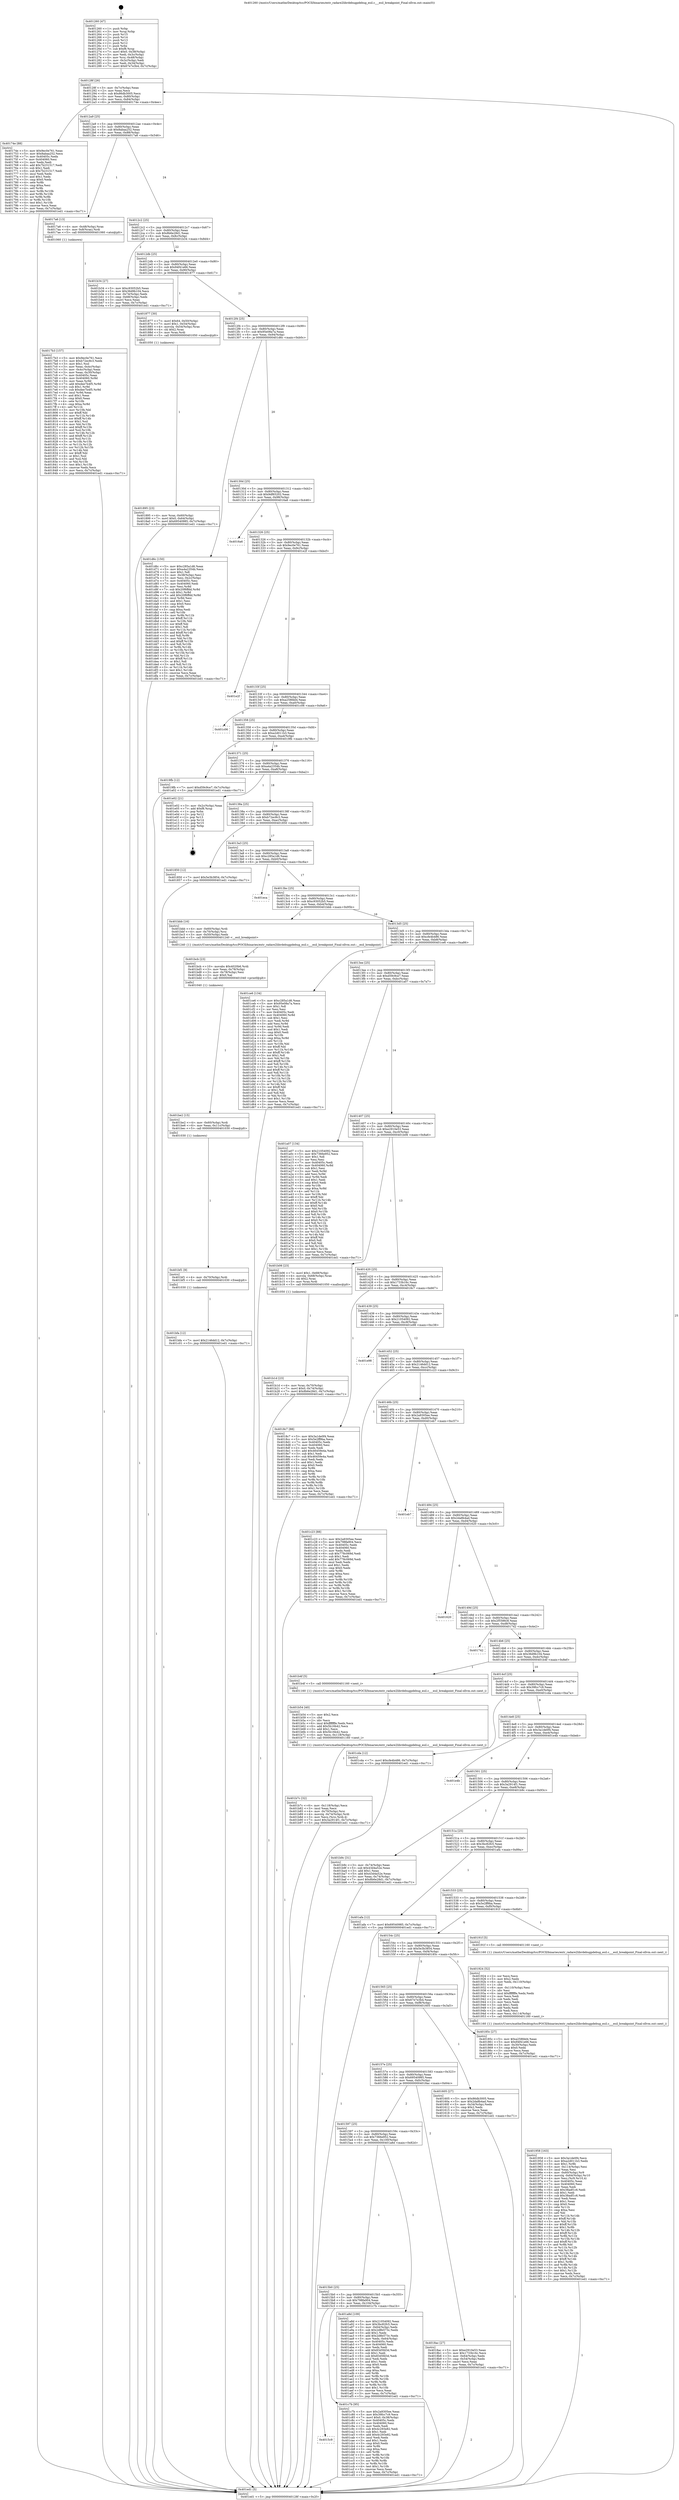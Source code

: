 digraph "0x401260" {
  label = "0x401260 (/mnt/c/Users/mathe/Desktop/tcc/POCII/binaries/extr_radare2librdebugpdebug_esil.c___esil_breakpoint_Final-ollvm.out::main(0))"
  labelloc = "t"
  node[shape=record]

  Entry [label="",width=0.3,height=0.3,shape=circle,fillcolor=black,style=filled]
  "0x40128f" [label="{
     0x40128f [26]\l
     | [instrs]\l
     &nbsp;&nbsp;0x40128f \<+3\>: mov -0x7c(%rbp),%eax\l
     &nbsp;&nbsp;0x401292 \<+2\>: mov %eax,%ecx\l
     &nbsp;&nbsp;0x401294 \<+6\>: sub $0x86db3005,%ecx\l
     &nbsp;&nbsp;0x40129a \<+3\>: mov %eax,-0x80(%rbp)\l
     &nbsp;&nbsp;0x40129d \<+6\>: mov %ecx,-0x84(%rbp)\l
     &nbsp;&nbsp;0x4012a3 \<+6\>: je 000000000040174e \<main+0x4ee\>\l
  }"]
  "0x40174e" [label="{
     0x40174e [88]\l
     | [instrs]\l
     &nbsp;&nbsp;0x40174e \<+5\>: mov $0x9ec0e761,%eax\l
     &nbsp;&nbsp;0x401753 \<+5\>: mov $0x8abaa252,%ecx\l
     &nbsp;&nbsp;0x401758 \<+7\>: mov 0x40405c,%edx\l
     &nbsp;&nbsp;0x40175f \<+7\>: mov 0x404060,%esi\l
     &nbsp;&nbsp;0x401766 \<+2\>: mov %edx,%edi\l
     &nbsp;&nbsp;0x401768 \<+6\>: add $0x7b231517,%edi\l
     &nbsp;&nbsp;0x40176e \<+3\>: sub $0x1,%edi\l
     &nbsp;&nbsp;0x401771 \<+6\>: sub $0x7b231517,%edi\l
     &nbsp;&nbsp;0x401777 \<+3\>: imul %edi,%edx\l
     &nbsp;&nbsp;0x40177a \<+3\>: and $0x1,%edx\l
     &nbsp;&nbsp;0x40177d \<+3\>: cmp $0x0,%edx\l
     &nbsp;&nbsp;0x401780 \<+4\>: sete %r8b\l
     &nbsp;&nbsp;0x401784 \<+3\>: cmp $0xa,%esi\l
     &nbsp;&nbsp;0x401787 \<+4\>: setl %r9b\l
     &nbsp;&nbsp;0x40178b \<+3\>: mov %r8b,%r10b\l
     &nbsp;&nbsp;0x40178e \<+3\>: and %r9b,%r10b\l
     &nbsp;&nbsp;0x401791 \<+3\>: xor %r9b,%r8b\l
     &nbsp;&nbsp;0x401794 \<+3\>: or %r8b,%r10b\l
     &nbsp;&nbsp;0x401797 \<+4\>: test $0x1,%r10b\l
     &nbsp;&nbsp;0x40179b \<+3\>: cmovne %ecx,%eax\l
     &nbsp;&nbsp;0x40179e \<+3\>: mov %eax,-0x7c(%rbp)\l
     &nbsp;&nbsp;0x4017a1 \<+5\>: jmp 0000000000401ed1 \<main+0xc71\>\l
  }"]
  "0x4012a9" [label="{
     0x4012a9 [25]\l
     | [instrs]\l
     &nbsp;&nbsp;0x4012a9 \<+5\>: jmp 00000000004012ae \<main+0x4e\>\l
     &nbsp;&nbsp;0x4012ae \<+3\>: mov -0x80(%rbp),%eax\l
     &nbsp;&nbsp;0x4012b1 \<+5\>: sub $0x8abaa252,%eax\l
     &nbsp;&nbsp;0x4012b6 \<+6\>: mov %eax,-0x88(%rbp)\l
     &nbsp;&nbsp;0x4012bc \<+6\>: je 00000000004017a6 \<main+0x546\>\l
  }"]
  Exit [label="",width=0.3,height=0.3,shape=circle,fillcolor=black,style=filled,peripheries=2]
  "0x4017a6" [label="{
     0x4017a6 [13]\l
     | [instrs]\l
     &nbsp;&nbsp;0x4017a6 \<+4\>: mov -0x48(%rbp),%rax\l
     &nbsp;&nbsp;0x4017aa \<+4\>: mov 0x8(%rax),%rdi\l
     &nbsp;&nbsp;0x4017ae \<+5\>: call 0000000000401060 \<atoi@plt\>\l
     | [calls]\l
     &nbsp;&nbsp;0x401060 \{1\} (unknown)\l
  }"]
  "0x4012c2" [label="{
     0x4012c2 [25]\l
     | [instrs]\l
     &nbsp;&nbsp;0x4012c2 \<+5\>: jmp 00000000004012c7 \<main+0x67\>\l
     &nbsp;&nbsp;0x4012c7 \<+3\>: mov -0x80(%rbp),%eax\l
     &nbsp;&nbsp;0x4012ca \<+5\>: sub $0x8b6e28d1,%eax\l
     &nbsp;&nbsp;0x4012cf \<+6\>: mov %eax,-0x8c(%rbp)\l
     &nbsp;&nbsp;0x4012d5 \<+6\>: je 0000000000401b34 \<main+0x8d4\>\l
  }"]
  "0x4015c9" [label="{
     0x4015c9\l
  }", style=dashed]
  "0x401b34" [label="{
     0x401b34 [27]\l
     | [instrs]\l
     &nbsp;&nbsp;0x401b34 \<+5\>: mov $0xc93052b5,%eax\l
     &nbsp;&nbsp;0x401b39 \<+5\>: mov $0x36d9b104,%ecx\l
     &nbsp;&nbsp;0x401b3e \<+3\>: mov -0x74(%rbp),%edx\l
     &nbsp;&nbsp;0x401b41 \<+3\>: cmp -0x68(%rbp),%edx\l
     &nbsp;&nbsp;0x401b44 \<+3\>: cmovl %ecx,%eax\l
     &nbsp;&nbsp;0x401b47 \<+3\>: mov %eax,-0x7c(%rbp)\l
     &nbsp;&nbsp;0x401b4a \<+5\>: jmp 0000000000401ed1 \<main+0xc71\>\l
  }"]
  "0x4012db" [label="{
     0x4012db [25]\l
     | [instrs]\l
     &nbsp;&nbsp;0x4012db \<+5\>: jmp 00000000004012e0 \<main+0x80\>\l
     &nbsp;&nbsp;0x4012e0 \<+3\>: mov -0x80(%rbp),%eax\l
     &nbsp;&nbsp;0x4012e3 \<+5\>: sub $0x94f41e66,%eax\l
     &nbsp;&nbsp;0x4012e8 \<+6\>: mov %eax,-0x90(%rbp)\l
     &nbsp;&nbsp;0x4012ee \<+6\>: je 0000000000401877 \<main+0x617\>\l
  }"]
  "0x401c7b" [label="{
     0x401c7b [95]\l
     | [instrs]\l
     &nbsp;&nbsp;0x401c7b \<+5\>: mov $0x2a9305ee,%eax\l
     &nbsp;&nbsp;0x401c80 \<+5\>: mov $0x39fcc7c9,%ecx\l
     &nbsp;&nbsp;0x401c85 \<+7\>: movl $0x0,-0x38(%rbp)\l
     &nbsp;&nbsp;0x401c8c \<+7\>: mov 0x40405c,%edx\l
     &nbsp;&nbsp;0x401c93 \<+7\>: mov 0x404060,%esi\l
     &nbsp;&nbsp;0x401c9a \<+2\>: mov %edx,%edi\l
     &nbsp;&nbsp;0x401c9c \<+6\>: sub $0x4c293e82,%edi\l
     &nbsp;&nbsp;0x401ca2 \<+3\>: sub $0x1,%edi\l
     &nbsp;&nbsp;0x401ca5 \<+6\>: add $0x4c293e82,%edi\l
     &nbsp;&nbsp;0x401cab \<+3\>: imul %edi,%edx\l
     &nbsp;&nbsp;0x401cae \<+3\>: and $0x1,%edx\l
     &nbsp;&nbsp;0x401cb1 \<+3\>: cmp $0x0,%edx\l
     &nbsp;&nbsp;0x401cb4 \<+4\>: sete %r8b\l
     &nbsp;&nbsp;0x401cb8 \<+3\>: cmp $0xa,%esi\l
     &nbsp;&nbsp;0x401cbb \<+4\>: setl %r9b\l
     &nbsp;&nbsp;0x401cbf \<+3\>: mov %r8b,%r10b\l
     &nbsp;&nbsp;0x401cc2 \<+3\>: and %r9b,%r10b\l
     &nbsp;&nbsp;0x401cc5 \<+3\>: xor %r9b,%r8b\l
     &nbsp;&nbsp;0x401cc8 \<+3\>: or %r8b,%r10b\l
     &nbsp;&nbsp;0x401ccb \<+4\>: test $0x1,%r10b\l
     &nbsp;&nbsp;0x401ccf \<+3\>: cmovne %ecx,%eax\l
     &nbsp;&nbsp;0x401cd2 \<+3\>: mov %eax,-0x7c(%rbp)\l
     &nbsp;&nbsp;0x401cd5 \<+5\>: jmp 0000000000401ed1 \<main+0xc71\>\l
  }"]
  "0x401877" [label="{
     0x401877 [30]\l
     | [instrs]\l
     &nbsp;&nbsp;0x401877 \<+7\>: movl $0x64,-0x50(%rbp)\l
     &nbsp;&nbsp;0x40187e \<+7\>: movl $0x1,-0x54(%rbp)\l
     &nbsp;&nbsp;0x401885 \<+4\>: movslq -0x54(%rbp),%rax\l
     &nbsp;&nbsp;0x401889 \<+4\>: shl $0x2,%rax\l
     &nbsp;&nbsp;0x40188d \<+3\>: mov %rax,%rdi\l
     &nbsp;&nbsp;0x401890 \<+5\>: call 0000000000401050 \<malloc@plt\>\l
     | [calls]\l
     &nbsp;&nbsp;0x401050 \{1\} (unknown)\l
  }"]
  "0x4012f4" [label="{
     0x4012f4 [25]\l
     | [instrs]\l
     &nbsp;&nbsp;0x4012f4 \<+5\>: jmp 00000000004012f9 \<main+0x99\>\l
     &nbsp;&nbsp;0x4012f9 \<+3\>: mov -0x80(%rbp),%eax\l
     &nbsp;&nbsp;0x4012fc \<+5\>: sub $0x95e08a7a,%eax\l
     &nbsp;&nbsp;0x401301 \<+6\>: mov %eax,-0x94(%rbp)\l
     &nbsp;&nbsp;0x401307 \<+6\>: je 0000000000401d6c \<main+0xb0c\>\l
  }"]
  "0x401bfa" [label="{
     0x401bfa [12]\l
     | [instrs]\l
     &nbsp;&nbsp;0x401bfa \<+7\>: movl $0x2146dd12,-0x7c(%rbp)\l
     &nbsp;&nbsp;0x401c01 \<+5\>: jmp 0000000000401ed1 \<main+0xc71\>\l
  }"]
  "0x401d6c" [label="{
     0x401d6c [150]\l
     | [instrs]\l
     &nbsp;&nbsp;0x401d6c \<+5\>: mov $0xc285a1d6,%eax\l
     &nbsp;&nbsp;0x401d71 \<+5\>: mov $0xa4a2354b,%ecx\l
     &nbsp;&nbsp;0x401d76 \<+2\>: mov $0x1,%dl\l
     &nbsp;&nbsp;0x401d78 \<+3\>: mov -0x38(%rbp),%esi\l
     &nbsp;&nbsp;0x401d7b \<+3\>: mov %esi,-0x2c(%rbp)\l
     &nbsp;&nbsp;0x401d7e \<+7\>: mov 0x40405c,%esi\l
     &nbsp;&nbsp;0x401d85 \<+7\>: mov 0x404060,%edi\l
     &nbsp;&nbsp;0x401d8c \<+3\>: mov %esi,%r8d\l
     &nbsp;&nbsp;0x401d8f \<+7\>: sub $0x20f6ffdd,%r8d\l
     &nbsp;&nbsp;0x401d96 \<+4\>: sub $0x1,%r8d\l
     &nbsp;&nbsp;0x401d9a \<+7\>: add $0x20f6ffdd,%r8d\l
     &nbsp;&nbsp;0x401da1 \<+4\>: imul %r8d,%esi\l
     &nbsp;&nbsp;0x401da5 \<+3\>: and $0x1,%esi\l
     &nbsp;&nbsp;0x401da8 \<+3\>: cmp $0x0,%esi\l
     &nbsp;&nbsp;0x401dab \<+4\>: sete %r9b\l
     &nbsp;&nbsp;0x401daf \<+3\>: cmp $0xa,%edi\l
     &nbsp;&nbsp;0x401db2 \<+4\>: setl %r10b\l
     &nbsp;&nbsp;0x401db6 \<+3\>: mov %r9b,%r11b\l
     &nbsp;&nbsp;0x401db9 \<+4\>: xor $0xff,%r11b\l
     &nbsp;&nbsp;0x401dbd \<+3\>: mov %r10b,%bl\l
     &nbsp;&nbsp;0x401dc0 \<+3\>: xor $0xff,%bl\l
     &nbsp;&nbsp;0x401dc3 \<+3\>: xor $0x1,%dl\l
     &nbsp;&nbsp;0x401dc6 \<+3\>: mov %r11b,%r14b\l
     &nbsp;&nbsp;0x401dc9 \<+4\>: and $0xff,%r14b\l
     &nbsp;&nbsp;0x401dcd \<+3\>: and %dl,%r9b\l
     &nbsp;&nbsp;0x401dd0 \<+3\>: mov %bl,%r15b\l
     &nbsp;&nbsp;0x401dd3 \<+4\>: and $0xff,%r15b\l
     &nbsp;&nbsp;0x401dd7 \<+3\>: and %dl,%r10b\l
     &nbsp;&nbsp;0x401dda \<+3\>: or %r9b,%r14b\l
     &nbsp;&nbsp;0x401ddd \<+3\>: or %r10b,%r15b\l
     &nbsp;&nbsp;0x401de0 \<+3\>: xor %r15b,%r14b\l
     &nbsp;&nbsp;0x401de3 \<+3\>: or %bl,%r11b\l
     &nbsp;&nbsp;0x401de6 \<+4\>: xor $0xff,%r11b\l
     &nbsp;&nbsp;0x401dea \<+3\>: or $0x1,%dl\l
     &nbsp;&nbsp;0x401ded \<+3\>: and %dl,%r11b\l
     &nbsp;&nbsp;0x401df0 \<+3\>: or %r11b,%r14b\l
     &nbsp;&nbsp;0x401df3 \<+4\>: test $0x1,%r14b\l
     &nbsp;&nbsp;0x401df7 \<+3\>: cmovne %ecx,%eax\l
     &nbsp;&nbsp;0x401dfa \<+3\>: mov %eax,-0x7c(%rbp)\l
     &nbsp;&nbsp;0x401dfd \<+5\>: jmp 0000000000401ed1 \<main+0xc71\>\l
  }"]
  "0x40130d" [label="{
     0x40130d [25]\l
     | [instrs]\l
     &nbsp;&nbsp;0x40130d \<+5\>: jmp 0000000000401312 \<main+0xb2\>\l
     &nbsp;&nbsp;0x401312 \<+3\>: mov -0x80(%rbp),%eax\l
     &nbsp;&nbsp;0x401315 \<+5\>: sub $0x9df65202,%eax\l
     &nbsp;&nbsp;0x40131a \<+6\>: mov %eax,-0x98(%rbp)\l
     &nbsp;&nbsp;0x401320 \<+6\>: je 00000000004016a6 \<main+0x446\>\l
  }"]
  "0x401bf1" [label="{
     0x401bf1 [9]\l
     | [instrs]\l
     &nbsp;&nbsp;0x401bf1 \<+4\>: mov -0x70(%rbp),%rdi\l
     &nbsp;&nbsp;0x401bf5 \<+5\>: call 0000000000401030 \<free@plt\>\l
     | [calls]\l
     &nbsp;&nbsp;0x401030 \{1\} (unknown)\l
  }"]
  "0x4016a6" [label="{
     0x4016a6\l
  }", style=dashed]
  "0x401326" [label="{
     0x401326 [25]\l
     | [instrs]\l
     &nbsp;&nbsp;0x401326 \<+5\>: jmp 000000000040132b \<main+0xcb\>\l
     &nbsp;&nbsp;0x40132b \<+3\>: mov -0x80(%rbp),%eax\l
     &nbsp;&nbsp;0x40132e \<+5\>: sub $0x9ec0e761,%eax\l
     &nbsp;&nbsp;0x401333 \<+6\>: mov %eax,-0x9c(%rbp)\l
     &nbsp;&nbsp;0x401339 \<+6\>: je 0000000000401e2f \<main+0xbcf\>\l
  }"]
  "0x401be2" [label="{
     0x401be2 [15]\l
     | [instrs]\l
     &nbsp;&nbsp;0x401be2 \<+4\>: mov -0x60(%rbp),%rdi\l
     &nbsp;&nbsp;0x401be6 \<+6\>: mov %eax,-0x11c(%rbp)\l
     &nbsp;&nbsp;0x401bec \<+5\>: call 0000000000401030 \<free@plt\>\l
     | [calls]\l
     &nbsp;&nbsp;0x401030 \{1\} (unknown)\l
  }"]
  "0x401e2f" [label="{
     0x401e2f\l
  }", style=dashed]
  "0x40133f" [label="{
     0x40133f [25]\l
     | [instrs]\l
     &nbsp;&nbsp;0x40133f \<+5\>: jmp 0000000000401344 \<main+0xe4\>\l
     &nbsp;&nbsp;0x401344 \<+3\>: mov -0x80(%rbp),%eax\l
     &nbsp;&nbsp;0x401347 \<+5\>: sub $0xa258fdd4,%eax\l
     &nbsp;&nbsp;0x40134c \<+6\>: mov %eax,-0xa0(%rbp)\l
     &nbsp;&nbsp;0x401352 \<+6\>: je 0000000000401c06 \<main+0x9a6\>\l
  }"]
  "0x401bcb" [label="{
     0x401bcb [23]\l
     | [instrs]\l
     &nbsp;&nbsp;0x401bcb \<+10\>: movabs $0x4020b6,%rdi\l
     &nbsp;&nbsp;0x401bd5 \<+3\>: mov %eax,-0x78(%rbp)\l
     &nbsp;&nbsp;0x401bd8 \<+3\>: mov -0x78(%rbp),%esi\l
     &nbsp;&nbsp;0x401bdb \<+2\>: mov $0x0,%al\l
     &nbsp;&nbsp;0x401bdd \<+5\>: call 0000000000401040 \<printf@plt\>\l
     | [calls]\l
     &nbsp;&nbsp;0x401040 \{1\} (unknown)\l
  }"]
  "0x401c06" [label="{
     0x401c06\l
  }", style=dashed]
  "0x401358" [label="{
     0x401358 [25]\l
     | [instrs]\l
     &nbsp;&nbsp;0x401358 \<+5\>: jmp 000000000040135d \<main+0xfd\>\l
     &nbsp;&nbsp;0x40135d \<+3\>: mov -0x80(%rbp),%eax\l
     &nbsp;&nbsp;0x401360 \<+5\>: sub $0xa2d011b3,%eax\l
     &nbsp;&nbsp;0x401365 \<+6\>: mov %eax,-0xa4(%rbp)\l
     &nbsp;&nbsp;0x40136b \<+6\>: je 00000000004019fb \<main+0x79b\>\l
  }"]
  "0x401b7c" [label="{
     0x401b7c [32]\l
     | [instrs]\l
     &nbsp;&nbsp;0x401b7c \<+6\>: mov -0x118(%rbp),%ecx\l
     &nbsp;&nbsp;0x401b82 \<+3\>: imul %eax,%ecx\l
     &nbsp;&nbsp;0x401b85 \<+4\>: mov -0x70(%rbp),%rsi\l
     &nbsp;&nbsp;0x401b89 \<+4\>: movslq -0x74(%rbp),%rdi\l
     &nbsp;&nbsp;0x401b8d \<+3\>: mov %ecx,(%rsi,%rdi,4)\l
     &nbsp;&nbsp;0x401b90 \<+7\>: movl $0x3a2914f1,-0x7c(%rbp)\l
     &nbsp;&nbsp;0x401b97 \<+5\>: jmp 0000000000401ed1 \<main+0xc71\>\l
  }"]
  "0x4019fb" [label="{
     0x4019fb [12]\l
     | [instrs]\l
     &nbsp;&nbsp;0x4019fb \<+7\>: movl $0xd59c9ce7,-0x7c(%rbp)\l
     &nbsp;&nbsp;0x401a02 \<+5\>: jmp 0000000000401ed1 \<main+0xc71\>\l
  }"]
  "0x401371" [label="{
     0x401371 [25]\l
     | [instrs]\l
     &nbsp;&nbsp;0x401371 \<+5\>: jmp 0000000000401376 \<main+0x116\>\l
     &nbsp;&nbsp;0x401376 \<+3\>: mov -0x80(%rbp),%eax\l
     &nbsp;&nbsp;0x401379 \<+5\>: sub $0xa4a2354b,%eax\l
     &nbsp;&nbsp;0x40137e \<+6\>: mov %eax,-0xa8(%rbp)\l
     &nbsp;&nbsp;0x401384 \<+6\>: je 0000000000401e02 \<main+0xba2\>\l
  }"]
  "0x401b54" [label="{
     0x401b54 [40]\l
     | [instrs]\l
     &nbsp;&nbsp;0x401b54 \<+5\>: mov $0x2,%ecx\l
     &nbsp;&nbsp;0x401b59 \<+1\>: cltd\l
     &nbsp;&nbsp;0x401b5a \<+2\>: idiv %ecx\l
     &nbsp;&nbsp;0x401b5c \<+6\>: imul $0xfffffffe,%edx,%ecx\l
     &nbsp;&nbsp;0x401b62 \<+6\>: add $0x5b16b42,%ecx\l
     &nbsp;&nbsp;0x401b68 \<+3\>: add $0x1,%ecx\l
     &nbsp;&nbsp;0x401b6b \<+6\>: sub $0x5b16b42,%ecx\l
     &nbsp;&nbsp;0x401b71 \<+6\>: mov %ecx,-0x118(%rbp)\l
     &nbsp;&nbsp;0x401b77 \<+5\>: call 0000000000401160 \<next_i\>\l
     | [calls]\l
     &nbsp;&nbsp;0x401160 \{1\} (/mnt/c/Users/mathe/Desktop/tcc/POCII/binaries/extr_radare2librdebugpdebug_esil.c___esil_breakpoint_Final-ollvm.out::next_i)\l
  }"]
  "0x401e02" [label="{
     0x401e02 [21]\l
     | [instrs]\l
     &nbsp;&nbsp;0x401e02 \<+3\>: mov -0x2c(%rbp),%eax\l
     &nbsp;&nbsp;0x401e05 \<+7\>: add $0xf8,%rsp\l
     &nbsp;&nbsp;0x401e0c \<+1\>: pop %rbx\l
     &nbsp;&nbsp;0x401e0d \<+2\>: pop %r12\l
     &nbsp;&nbsp;0x401e0f \<+2\>: pop %r13\l
     &nbsp;&nbsp;0x401e11 \<+2\>: pop %r14\l
     &nbsp;&nbsp;0x401e13 \<+2\>: pop %r15\l
     &nbsp;&nbsp;0x401e15 \<+1\>: pop %rbp\l
     &nbsp;&nbsp;0x401e16 \<+1\>: ret\l
  }"]
  "0x40138a" [label="{
     0x40138a [25]\l
     | [instrs]\l
     &nbsp;&nbsp;0x40138a \<+5\>: jmp 000000000040138f \<main+0x12f\>\l
     &nbsp;&nbsp;0x40138f \<+3\>: mov -0x80(%rbp),%eax\l
     &nbsp;&nbsp;0x401392 \<+5\>: sub $0xb72ec8c3,%eax\l
     &nbsp;&nbsp;0x401397 \<+6\>: mov %eax,-0xac(%rbp)\l
     &nbsp;&nbsp;0x40139d \<+6\>: je 0000000000401850 \<main+0x5f0\>\l
  }"]
  "0x401b1d" [label="{
     0x401b1d [23]\l
     | [instrs]\l
     &nbsp;&nbsp;0x401b1d \<+4\>: mov %rax,-0x70(%rbp)\l
     &nbsp;&nbsp;0x401b21 \<+7\>: movl $0x0,-0x74(%rbp)\l
     &nbsp;&nbsp;0x401b28 \<+7\>: movl $0x8b6e28d1,-0x7c(%rbp)\l
     &nbsp;&nbsp;0x401b2f \<+5\>: jmp 0000000000401ed1 \<main+0xc71\>\l
  }"]
  "0x401850" [label="{
     0x401850 [12]\l
     | [instrs]\l
     &nbsp;&nbsp;0x401850 \<+7\>: movl $0x5e3b3854,-0x7c(%rbp)\l
     &nbsp;&nbsp;0x401857 \<+5\>: jmp 0000000000401ed1 \<main+0xc71\>\l
  }"]
  "0x4013a3" [label="{
     0x4013a3 [25]\l
     | [instrs]\l
     &nbsp;&nbsp;0x4013a3 \<+5\>: jmp 00000000004013a8 \<main+0x148\>\l
     &nbsp;&nbsp;0x4013a8 \<+3\>: mov -0x80(%rbp),%eax\l
     &nbsp;&nbsp;0x4013ab \<+5\>: sub $0xc285a1d6,%eax\l
     &nbsp;&nbsp;0x4013b0 \<+6\>: mov %eax,-0xb0(%rbp)\l
     &nbsp;&nbsp;0x4013b6 \<+6\>: je 0000000000401eca \<main+0xc6a\>\l
  }"]
  "0x4015b0" [label="{
     0x4015b0 [25]\l
     | [instrs]\l
     &nbsp;&nbsp;0x4015b0 \<+5\>: jmp 00000000004015b5 \<main+0x355\>\l
     &nbsp;&nbsp;0x4015b5 \<+3\>: mov -0x80(%rbp),%eax\l
     &nbsp;&nbsp;0x4015b8 \<+5\>: sub $0x798fa904,%eax\l
     &nbsp;&nbsp;0x4015bd \<+6\>: mov %eax,-0x104(%rbp)\l
     &nbsp;&nbsp;0x4015c3 \<+6\>: je 0000000000401c7b \<main+0xa1b\>\l
  }"]
  "0x401eca" [label="{
     0x401eca\l
  }", style=dashed]
  "0x4013bc" [label="{
     0x4013bc [25]\l
     | [instrs]\l
     &nbsp;&nbsp;0x4013bc \<+5\>: jmp 00000000004013c1 \<main+0x161\>\l
     &nbsp;&nbsp;0x4013c1 \<+3\>: mov -0x80(%rbp),%eax\l
     &nbsp;&nbsp;0x4013c4 \<+5\>: sub $0xc93052b5,%eax\l
     &nbsp;&nbsp;0x4013c9 \<+6\>: mov %eax,-0xb4(%rbp)\l
     &nbsp;&nbsp;0x4013cf \<+6\>: je 0000000000401bbb \<main+0x95b\>\l
  }"]
  "0x401a8d" [label="{
     0x401a8d [109]\l
     | [instrs]\l
     &nbsp;&nbsp;0x401a8d \<+5\>: mov $0x21054092,%eax\l
     &nbsp;&nbsp;0x401a92 \<+5\>: mov $0x3bc82fc5,%ecx\l
     &nbsp;&nbsp;0x401a97 \<+3\>: mov -0x64(%rbp),%edx\l
     &nbsp;&nbsp;0x401a9a \<+6\>: sub $0x2d8b573c,%edx\l
     &nbsp;&nbsp;0x401aa0 \<+3\>: add $0x1,%edx\l
     &nbsp;&nbsp;0x401aa3 \<+6\>: add $0x2d8b573c,%edx\l
     &nbsp;&nbsp;0x401aa9 \<+3\>: mov %edx,-0x64(%rbp)\l
     &nbsp;&nbsp;0x401aac \<+7\>: mov 0x40405c,%edx\l
     &nbsp;&nbsp;0x401ab3 \<+7\>: mov 0x404060,%esi\l
     &nbsp;&nbsp;0x401aba \<+2\>: mov %edx,%edi\l
     &nbsp;&nbsp;0x401abc \<+6\>: add $0x83d5fd3d,%edi\l
     &nbsp;&nbsp;0x401ac2 \<+3\>: sub $0x1,%edi\l
     &nbsp;&nbsp;0x401ac5 \<+6\>: sub $0x83d5fd3d,%edi\l
     &nbsp;&nbsp;0x401acb \<+3\>: imul %edi,%edx\l
     &nbsp;&nbsp;0x401ace \<+3\>: and $0x1,%edx\l
     &nbsp;&nbsp;0x401ad1 \<+3\>: cmp $0x0,%edx\l
     &nbsp;&nbsp;0x401ad4 \<+4\>: sete %r8b\l
     &nbsp;&nbsp;0x401ad8 \<+3\>: cmp $0xa,%esi\l
     &nbsp;&nbsp;0x401adb \<+4\>: setl %r9b\l
     &nbsp;&nbsp;0x401adf \<+3\>: mov %r8b,%r10b\l
     &nbsp;&nbsp;0x401ae2 \<+3\>: and %r9b,%r10b\l
     &nbsp;&nbsp;0x401ae5 \<+3\>: xor %r9b,%r8b\l
     &nbsp;&nbsp;0x401ae8 \<+3\>: or %r8b,%r10b\l
     &nbsp;&nbsp;0x401aeb \<+4\>: test $0x1,%r10b\l
     &nbsp;&nbsp;0x401aef \<+3\>: cmovne %ecx,%eax\l
     &nbsp;&nbsp;0x401af2 \<+3\>: mov %eax,-0x7c(%rbp)\l
     &nbsp;&nbsp;0x401af5 \<+5\>: jmp 0000000000401ed1 \<main+0xc71\>\l
  }"]
  "0x401bbb" [label="{
     0x401bbb [16]\l
     | [instrs]\l
     &nbsp;&nbsp;0x401bbb \<+4\>: mov -0x60(%rbp),%rdi\l
     &nbsp;&nbsp;0x401bbf \<+4\>: mov -0x70(%rbp),%rsi\l
     &nbsp;&nbsp;0x401bc3 \<+3\>: mov -0x50(%rbp),%edx\l
     &nbsp;&nbsp;0x401bc6 \<+5\>: call 0000000000401240 \<__esil_breakpoint\>\l
     | [calls]\l
     &nbsp;&nbsp;0x401240 \{1\} (/mnt/c/Users/mathe/Desktop/tcc/POCII/binaries/extr_radare2librdebugpdebug_esil.c___esil_breakpoint_Final-ollvm.out::__esil_breakpoint)\l
  }"]
  "0x4013d5" [label="{
     0x4013d5 [25]\l
     | [instrs]\l
     &nbsp;&nbsp;0x4013d5 \<+5\>: jmp 00000000004013da \<main+0x17a\>\l
     &nbsp;&nbsp;0x4013da \<+3\>: mov -0x80(%rbp),%eax\l
     &nbsp;&nbsp;0x4013dd \<+5\>: sub $0xcfe4b486,%eax\l
     &nbsp;&nbsp;0x4013e2 \<+6\>: mov %eax,-0xb8(%rbp)\l
     &nbsp;&nbsp;0x4013e8 \<+6\>: je 0000000000401ce6 \<main+0xa86\>\l
  }"]
  "0x401958" [label="{
     0x401958 [163]\l
     | [instrs]\l
     &nbsp;&nbsp;0x401958 \<+5\>: mov $0x3a1de0f4,%ecx\l
     &nbsp;&nbsp;0x40195d \<+5\>: mov $0xa2d011b3,%edx\l
     &nbsp;&nbsp;0x401962 \<+3\>: mov $0x1,%r8b\l
     &nbsp;&nbsp;0x401965 \<+6\>: mov -0x114(%rbp),%esi\l
     &nbsp;&nbsp;0x40196b \<+3\>: imul %eax,%esi\l
     &nbsp;&nbsp;0x40196e \<+4\>: mov -0x60(%rbp),%r9\l
     &nbsp;&nbsp;0x401972 \<+4\>: movslq -0x64(%rbp),%r10\l
     &nbsp;&nbsp;0x401976 \<+4\>: mov %esi,(%r9,%r10,4)\l
     &nbsp;&nbsp;0x40197a \<+7\>: mov 0x40405c,%eax\l
     &nbsp;&nbsp;0x401981 \<+7\>: mov 0x404060,%esi\l
     &nbsp;&nbsp;0x401988 \<+2\>: mov %eax,%edi\l
     &nbsp;&nbsp;0x40198a \<+6\>: add $0x38adf1c6,%edi\l
     &nbsp;&nbsp;0x401990 \<+3\>: sub $0x1,%edi\l
     &nbsp;&nbsp;0x401993 \<+6\>: sub $0x38adf1c6,%edi\l
     &nbsp;&nbsp;0x401999 \<+3\>: imul %edi,%eax\l
     &nbsp;&nbsp;0x40199c \<+3\>: and $0x1,%eax\l
     &nbsp;&nbsp;0x40199f \<+3\>: cmp $0x0,%eax\l
     &nbsp;&nbsp;0x4019a2 \<+4\>: sete %r11b\l
     &nbsp;&nbsp;0x4019a6 \<+3\>: cmp $0xa,%esi\l
     &nbsp;&nbsp;0x4019a9 \<+3\>: setl %bl\l
     &nbsp;&nbsp;0x4019ac \<+3\>: mov %r11b,%r14b\l
     &nbsp;&nbsp;0x4019af \<+4\>: xor $0xff,%r14b\l
     &nbsp;&nbsp;0x4019b3 \<+3\>: mov %bl,%r15b\l
     &nbsp;&nbsp;0x4019b6 \<+4\>: xor $0xff,%r15b\l
     &nbsp;&nbsp;0x4019ba \<+4\>: xor $0x1,%r8b\l
     &nbsp;&nbsp;0x4019be \<+3\>: mov %r14b,%r12b\l
     &nbsp;&nbsp;0x4019c1 \<+4\>: and $0xff,%r12b\l
     &nbsp;&nbsp;0x4019c5 \<+3\>: and %r8b,%r11b\l
     &nbsp;&nbsp;0x4019c8 \<+3\>: mov %r15b,%r13b\l
     &nbsp;&nbsp;0x4019cb \<+4\>: and $0xff,%r13b\l
     &nbsp;&nbsp;0x4019cf \<+3\>: and %r8b,%bl\l
     &nbsp;&nbsp;0x4019d2 \<+3\>: or %r11b,%r12b\l
     &nbsp;&nbsp;0x4019d5 \<+3\>: or %bl,%r13b\l
     &nbsp;&nbsp;0x4019d8 \<+3\>: xor %r13b,%r12b\l
     &nbsp;&nbsp;0x4019db \<+3\>: or %r15b,%r14b\l
     &nbsp;&nbsp;0x4019de \<+4\>: xor $0xff,%r14b\l
     &nbsp;&nbsp;0x4019e2 \<+4\>: or $0x1,%r8b\l
     &nbsp;&nbsp;0x4019e6 \<+3\>: and %r8b,%r14b\l
     &nbsp;&nbsp;0x4019e9 \<+3\>: or %r14b,%r12b\l
     &nbsp;&nbsp;0x4019ec \<+4\>: test $0x1,%r12b\l
     &nbsp;&nbsp;0x4019f0 \<+3\>: cmovne %edx,%ecx\l
     &nbsp;&nbsp;0x4019f3 \<+3\>: mov %ecx,-0x7c(%rbp)\l
     &nbsp;&nbsp;0x4019f6 \<+5\>: jmp 0000000000401ed1 \<main+0xc71\>\l
  }"]
  "0x401ce6" [label="{
     0x401ce6 [134]\l
     | [instrs]\l
     &nbsp;&nbsp;0x401ce6 \<+5\>: mov $0xc285a1d6,%eax\l
     &nbsp;&nbsp;0x401ceb \<+5\>: mov $0x95e08a7a,%ecx\l
     &nbsp;&nbsp;0x401cf0 \<+2\>: mov $0x1,%dl\l
     &nbsp;&nbsp;0x401cf2 \<+2\>: xor %esi,%esi\l
     &nbsp;&nbsp;0x401cf4 \<+7\>: mov 0x40405c,%edi\l
     &nbsp;&nbsp;0x401cfb \<+8\>: mov 0x404060,%r8d\l
     &nbsp;&nbsp;0x401d03 \<+3\>: sub $0x1,%esi\l
     &nbsp;&nbsp;0x401d06 \<+3\>: mov %edi,%r9d\l
     &nbsp;&nbsp;0x401d09 \<+3\>: add %esi,%r9d\l
     &nbsp;&nbsp;0x401d0c \<+4\>: imul %r9d,%edi\l
     &nbsp;&nbsp;0x401d10 \<+3\>: and $0x1,%edi\l
     &nbsp;&nbsp;0x401d13 \<+3\>: cmp $0x0,%edi\l
     &nbsp;&nbsp;0x401d16 \<+4\>: sete %r10b\l
     &nbsp;&nbsp;0x401d1a \<+4\>: cmp $0xa,%r8d\l
     &nbsp;&nbsp;0x401d1e \<+4\>: setl %r11b\l
     &nbsp;&nbsp;0x401d22 \<+3\>: mov %r10b,%bl\l
     &nbsp;&nbsp;0x401d25 \<+3\>: xor $0xff,%bl\l
     &nbsp;&nbsp;0x401d28 \<+3\>: mov %r11b,%r14b\l
     &nbsp;&nbsp;0x401d2b \<+4\>: xor $0xff,%r14b\l
     &nbsp;&nbsp;0x401d2f \<+3\>: xor $0x1,%dl\l
     &nbsp;&nbsp;0x401d32 \<+3\>: mov %bl,%r15b\l
     &nbsp;&nbsp;0x401d35 \<+4\>: and $0xff,%r15b\l
     &nbsp;&nbsp;0x401d39 \<+3\>: and %dl,%r10b\l
     &nbsp;&nbsp;0x401d3c \<+3\>: mov %r14b,%r12b\l
     &nbsp;&nbsp;0x401d3f \<+4\>: and $0xff,%r12b\l
     &nbsp;&nbsp;0x401d43 \<+3\>: and %dl,%r11b\l
     &nbsp;&nbsp;0x401d46 \<+3\>: or %r10b,%r15b\l
     &nbsp;&nbsp;0x401d49 \<+3\>: or %r11b,%r12b\l
     &nbsp;&nbsp;0x401d4c \<+3\>: xor %r12b,%r15b\l
     &nbsp;&nbsp;0x401d4f \<+3\>: or %r14b,%bl\l
     &nbsp;&nbsp;0x401d52 \<+3\>: xor $0xff,%bl\l
     &nbsp;&nbsp;0x401d55 \<+3\>: or $0x1,%dl\l
     &nbsp;&nbsp;0x401d58 \<+2\>: and %dl,%bl\l
     &nbsp;&nbsp;0x401d5a \<+3\>: or %bl,%r15b\l
     &nbsp;&nbsp;0x401d5d \<+4\>: test $0x1,%r15b\l
     &nbsp;&nbsp;0x401d61 \<+3\>: cmovne %ecx,%eax\l
     &nbsp;&nbsp;0x401d64 \<+3\>: mov %eax,-0x7c(%rbp)\l
     &nbsp;&nbsp;0x401d67 \<+5\>: jmp 0000000000401ed1 \<main+0xc71\>\l
  }"]
  "0x4013ee" [label="{
     0x4013ee [25]\l
     | [instrs]\l
     &nbsp;&nbsp;0x4013ee \<+5\>: jmp 00000000004013f3 \<main+0x193\>\l
     &nbsp;&nbsp;0x4013f3 \<+3\>: mov -0x80(%rbp),%eax\l
     &nbsp;&nbsp;0x4013f6 \<+5\>: sub $0xd59c9ce7,%eax\l
     &nbsp;&nbsp;0x4013fb \<+6\>: mov %eax,-0xbc(%rbp)\l
     &nbsp;&nbsp;0x401401 \<+6\>: je 0000000000401a07 \<main+0x7a7\>\l
  }"]
  "0x401924" [label="{
     0x401924 [52]\l
     | [instrs]\l
     &nbsp;&nbsp;0x401924 \<+2\>: xor %ecx,%ecx\l
     &nbsp;&nbsp;0x401926 \<+5\>: mov $0x2,%edx\l
     &nbsp;&nbsp;0x40192b \<+6\>: mov %edx,-0x110(%rbp)\l
     &nbsp;&nbsp;0x401931 \<+1\>: cltd\l
     &nbsp;&nbsp;0x401932 \<+6\>: mov -0x110(%rbp),%esi\l
     &nbsp;&nbsp;0x401938 \<+2\>: idiv %esi\l
     &nbsp;&nbsp;0x40193a \<+6\>: imul $0xfffffffe,%edx,%edx\l
     &nbsp;&nbsp;0x401940 \<+2\>: mov %ecx,%edi\l
     &nbsp;&nbsp;0x401942 \<+2\>: sub %edx,%edi\l
     &nbsp;&nbsp;0x401944 \<+2\>: mov %ecx,%edx\l
     &nbsp;&nbsp;0x401946 \<+3\>: sub $0x1,%edx\l
     &nbsp;&nbsp;0x401949 \<+2\>: add %edx,%edi\l
     &nbsp;&nbsp;0x40194b \<+2\>: sub %edi,%ecx\l
     &nbsp;&nbsp;0x40194d \<+6\>: mov %ecx,-0x114(%rbp)\l
     &nbsp;&nbsp;0x401953 \<+5\>: call 0000000000401160 \<next_i\>\l
     | [calls]\l
     &nbsp;&nbsp;0x401160 \{1\} (/mnt/c/Users/mathe/Desktop/tcc/POCII/binaries/extr_radare2librdebugpdebug_esil.c___esil_breakpoint_Final-ollvm.out::next_i)\l
  }"]
  "0x401a07" [label="{
     0x401a07 [134]\l
     | [instrs]\l
     &nbsp;&nbsp;0x401a07 \<+5\>: mov $0x21054092,%eax\l
     &nbsp;&nbsp;0x401a0c \<+5\>: mov $0x7366e952,%ecx\l
     &nbsp;&nbsp;0x401a11 \<+2\>: mov $0x1,%dl\l
     &nbsp;&nbsp;0x401a13 \<+2\>: xor %esi,%esi\l
     &nbsp;&nbsp;0x401a15 \<+7\>: mov 0x40405c,%edi\l
     &nbsp;&nbsp;0x401a1c \<+8\>: mov 0x404060,%r8d\l
     &nbsp;&nbsp;0x401a24 \<+3\>: sub $0x1,%esi\l
     &nbsp;&nbsp;0x401a27 \<+3\>: mov %edi,%r9d\l
     &nbsp;&nbsp;0x401a2a \<+3\>: add %esi,%r9d\l
     &nbsp;&nbsp;0x401a2d \<+4\>: imul %r9d,%edi\l
     &nbsp;&nbsp;0x401a31 \<+3\>: and $0x1,%edi\l
     &nbsp;&nbsp;0x401a34 \<+3\>: cmp $0x0,%edi\l
     &nbsp;&nbsp;0x401a37 \<+4\>: sete %r10b\l
     &nbsp;&nbsp;0x401a3b \<+4\>: cmp $0xa,%r8d\l
     &nbsp;&nbsp;0x401a3f \<+4\>: setl %r11b\l
     &nbsp;&nbsp;0x401a43 \<+3\>: mov %r10b,%bl\l
     &nbsp;&nbsp;0x401a46 \<+3\>: xor $0xff,%bl\l
     &nbsp;&nbsp;0x401a49 \<+3\>: mov %r11b,%r14b\l
     &nbsp;&nbsp;0x401a4c \<+4\>: xor $0xff,%r14b\l
     &nbsp;&nbsp;0x401a50 \<+3\>: xor $0x0,%dl\l
     &nbsp;&nbsp;0x401a53 \<+3\>: mov %bl,%r15b\l
     &nbsp;&nbsp;0x401a56 \<+4\>: and $0x0,%r15b\l
     &nbsp;&nbsp;0x401a5a \<+3\>: and %dl,%r10b\l
     &nbsp;&nbsp;0x401a5d \<+3\>: mov %r14b,%r12b\l
     &nbsp;&nbsp;0x401a60 \<+4\>: and $0x0,%r12b\l
     &nbsp;&nbsp;0x401a64 \<+3\>: and %dl,%r11b\l
     &nbsp;&nbsp;0x401a67 \<+3\>: or %r10b,%r15b\l
     &nbsp;&nbsp;0x401a6a \<+3\>: or %r11b,%r12b\l
     &nbsp;&nbsp;0x401a6d \<+3\>: xor %r12b,%r15b\l
     &nbsp;&nbsp;0x401a70 \<+3\>: or %r14b,%bl\l
     &nbsp;&nbsp;0x401a73 \<+3\>: xor $0xff,%bl\l
     &nbsp;&nbsp;0x401a76 \<+3\>: or $0x0,%dl\l
     &nbsp;&nbsp;0x401a79 \<+2\>: and %dl,%bl\l
     &nbsp;&nbsp;0x401a7b \<+3\>: or %bl,%r15b\l
     &nbsp;&nbsp;0x401a7e \<+4\>: test $0x1,%r15b\l
     &nbsp;&nbsp;0x401a82 \<+3\>: cmovne %ecx,%eax\l
     &nbsp;&nbsp;0x401a85 \<+3\>: mov %eax,-0x7c(%rbp)\l
     &nbsp;&nbsp;0x401a88 \<+5\>: jmp 0000000000401ed1 \<main+0xc71\>\l
  }"]
  "0x401407" [label="{
     0x401407 [25]\l
     | [instrs]\l
     &nbsp;&nbsp;0x401407 \<+5\>: jmp 000000000040140c \<main+0x1ac\>\l
     &nbsp;&nbsp;0x40140c \<+3\>: mov -0x80(%rbp),%eax\l
     &nbsp;&nbsp;0x40140f \<+5\>: sub $0xe2910e53,%eax\l
     &nbsp;&nbsp;0x401414 \<+6\>: mov %eax,-0xc0(%rbp)\l
     &nbsp;&nbsp;0x40141a \<+6\>: je 0000000000401b06 \<main+0x8a6\>\l
  }"]
  "0x401597" [label="{
     0x401597 [25]\l
     | [instrs]\l
     &nbsp;&nbsp;0x401597 \<+5\>: jmp 000000000040159c \<main+0x33c\>\l
     &nbsp;&nbsp;0x40159c \<+3\>: mov -0x80(%rbp),%eax\l
     &nbsp;&nbsp;0x40159f \<+5\>: sub $0x7366e952,%eax\l
     &nbsp;&nbsp;0x4015a4 \<+6\>: mov %eax,-0x100(%rbp)\l
     &nbsp;&nbsp;0x4015aa \<+6\>: je 0000000000401a8d \<main+0x82d\>\l
  }"]
  "0x401b06" [label="{
     0x401b06 [23]\l
     | [instrs]\l
     &nbsp;&nbsp;0x401b06 \<+7\>: movl $0x1,-0x68(%rbp)\l
     &nbsp;&nbsp;0x401b0d \<+4\>: movslq -0x68(%rbp),%rax\l
     &nbsp;&nbsp;0x401b11 \<+4\>: shl $0x2,%rax\l
     &nbsp;&nbsp;0x401b15 \<+3\>: mov %rax,%rdi\l
     &nbsp;&nbsp;0x401b18 \<+5\>: call 0000000000401050 \<malloc@plt\>\l
     | [calls]\l
     &nbsp;&nbsp;0x401050 \{1\} (unknown)\l
  }"]
  "0x401420" [label="{
     0x401420 [25]\l
     | [instrs]\l
     &nbsp;&nbsp;0x401420 \<+5\>: jmp 0000000000401425 \<main+0x1c5\>\l
     &nbsp;&nbsp;0x401425 \<+3\>: mov -0x80(%rbp),%eax\l
     &nbsp;&nbsp;0x401428 \<+5\>: sub $0x1733b16c,%eax\l
     &nbsp;&nbsp;0x40142d \<+6\>: mov %eax,-0xc4(%rbp)\l
     &nbsp;&nbsp;0x401433 \<+6\>: je 00000000004018c7 \<main+0x667\>\l
  }"]
  "0x4018ac" [label="{
     0x4018ac [27]\l
     | [instrs]\l
     &nbsp;&nbsp;0x4018ac \<+5\>: mov $0xe2910e53,%eax\l
     &nbsp;&nbsp;0x4018b1 \<+5\>: mov $0x1733b16c,%ecx\l
     &nbsp;&nbsp;0x4018b6 \<+3\>: mov -0x64(%rbp),%edx\l
     &nbsp;&nbsp;0x4018b9 \<+3\>: cmp -0x54(%rbp),%edx\l
     &nbsp;&nbsp;0x4018bc \<+3\>: cmovl %ecx,%eax\l
     &nbsp;&nbsp;0x4018bf \<+3\>: mov %eax,-0x7c(%rbp)\l
     &nbsp;&nbsp;0x4018c2 \<+5\>: jmp 0000000000401ed1 \<main+0xc71\>\l
  }"]
  "0x4018c7" [label="{
     0x4018c7 [88]\l
     | [instrs]\l
     &nbsp;&nbsp;0x4018c7 \<+5\>: mov $0x3a1de0f4,%eax\l
     &nbsp;&nbsp;0x4018cc \<+5\>: mov $0x5e2ff9ba,%ecx\l
     &nbsp;&nbsp;0x4018d1 \<+7\>: mov 0x40405c,%edx\l
     &nbsp;&nbsp;0x4018d8 \<+7\>: mov 0x404060,%esi\l
     &nbsp;&nbsp;0x4018df \<+2\>: mov %edx,%edi\l
     &nbsp;&nbsp;0x4018e1 \<+6\>: add $0x46459e4a,%edi\l
     &nbsp;&nbsp;0x4018e7 \<+3\>: sub $0x1,%edi\l
     &nbsp;&nbsp;0x4018ea \<+6\>: sub $0x46459e4a,%edi\l
     &nbsp;&nbsp;0x4018f0 \<+3\>: imul %edi,%edx\l
     &nbsp;&nbsp;0x4018f3 \<+3\>: and $0x1,%edx\l
     &nbsp;&nbsp;0x4018f6 \<+3\>: cmp $0x0,%edx\l
     &nbsp;&nbsp;0x4018f9 \<+4\>: sete %r8b\l
     &nbsp;&nbsp;0x4018fd \<+3\>: cmp $0xa,%esi\l
     &nbsp;&nbsp;0x401900 \<+4\>: setl %r9b\l
     &nbsp;&nbsp;0x401904 \<+3\>: mov %r8b,%r10b\l
     &nbsp;&nbsp;0x401907 \<+3\>: and %r9b,%r10b\l
     &nbsp;&nbsp;0x40190a \<+3\>: xor %r9b,%r8b\l
     &nbsp;&nbsp;0x40190d \<+3\>: or %r8b,%r10b\l
     &nbsp;&nbsp;0x401910 \<+4\>: test $0x1,%r10b\l
     &nbsp;&nbsp;0x401914 \<+3\>: cmovne %ecx,%eax\l
     &nbsp;&nbsp;0x401917 \<+3\>: mov %eax,-0x7c(%rbp)\l
     &nbsp;&nbsp;0x40191a \<+5\>: jmp 0000000000401ed1 \<main+0xc71\>\l
  }"]
  "0x401439" [label="{
     0x401439 [25]\l
     | [instrs]\l
     &nbsp;&nbsp;0x401439 \<+5\>: jmp 000000000040143e \<main+0x1de\>\l
     &nbsp;&nbsp;0x40143e \<+3\>: mov -0x80(%rbp),%eax\l
     &nbsp;&nbsp;0x401441 \<+5\>: sub $0x21054092,%eax\l
     &nbsp;&nbsp;0x401446 \<+6\>: mov %eax,-0xc8(%rbp)\l
     &nbsp;&nbsp;0x40144c \<+6\>: je 0000000000401e98 \<main+0xc38\>\l
  }"]
  "0x401895" [label="{
     0x401895 [23]\l
     | [instrs]\l
     &nbsp;&nbsp;0x401895 \<+4\>: mov %rax,-0x60(%rbp)\l
     &nbsp;&nbsp;0x401899 \<+7\>: movl $0x0,-0x64(%rbp)\l
     &nbsp;&nbsp;0x4018a0 \<+7\>: movl $0x69540985,-0x7c(%rbp)\l
     &nbsp;&nbsp;0x4018a7 \<+5\>: jmp 0000000000401ed1 \<main+0xc71\>\l
  }"]
  "0x401e98" [label="{
     0x401e98\l
  }", style=dashed]
  "0x401452" [label="{
     0x401452 [25]\l
     | [instrs]\l
     &nbsp;&nbsp;0x401452 \<+5\>: jmp 0000000000401457 \<main+0x1f7\>\l
     &nbsp;&nbsp;0x401457 \<+3\>: mov -0x80(%rbp),%eax\l
     &nbsp;&nbsp;0x40145a \<+5\>: sub $0x2146dd12,%eax\l
     &nbsp;&nbsp;0x40145f \<+6\>: mov %eax,-0xcc(%rbp)\l
     &nbsp;&nbsp;0x401465 \<+6\>: je 0000000000401c23 \<main+0x9c3\>\l
  }"]
  "0x4017b3" [label="{
     0x4017b3 [157]\l
     | [instrs]\l
     &nbsp;&nbsp;0x4017b3 \<+5\>: mov $0x9ec0e761,%ecx\l
     &nbsp;&nbsp;0x4017b8 \<+5\>: mov $0xb72ec8c3,%edx\l
     &nbsp;&nbsp;0x4017bd \<+3\>: mov $0x1,%sil\l
     &nbsp;&nbsp;0x4017c0 \<+3\>: mov %eax,-0x4c(%rbp)\l
     &nbsp;&nbsp;0x4017c3 \<+3\>: mov -0x4c(%rbp),%eax\l
     &nbsp;&nbsp;0x4017c6 \<+3\>: mov %eax,-0x30(%rbp)\l
     &nbsp;&nbsp;0x4017c9 \<+7\>: mov 0x40405c,%eax\l
     &nbsp;&nbsp;0x4017d0 \<+8\>: mov 0x404060,%r8d\l
     &nbsp;&nbsp;0x4017d8 \<+3\>: mov %eax,%r9d\l
     &nbsp;&nbsp;0x4017db \<+7\>: add $0xdee7b4f5,%r9d\l
     &nbsp;&nbsp;0x4017e2 \<+4\>: sub $0x1,%r9d\l
     &nbsp;&nbsp;0x4017e6 \<+7\>: sub $0xdee7b4f5,%r9d\l
     &nbsp;&nbsp;0x4017ed \<+4\>: imul %r9d,%eax\l
     &nbsp;&nbsp;0x4017f1 \<+3\>: and $0x1,%eax\l
     &nbsp;&nbsp;0x4017f4 \<+3\>: cmp $0x0,%eax\l
     &nbsp;&nbsp;0x4017f7 \<+4\>: sete %r10b\l
     &nbsp;&nbsp;0x4017fb \<+4\>: cmp $0xa,%r8d\l
     &nbsp;&nbsp;0x4017ff \<+4\>: setl %r11b\l
     &nbsp;&nbsp;0x401803 \<+3\>: mov %r10b,%bl\l
     &nbsp;&nbsp;0x401806 \<+3\>: xor $0xff,%bl\l
     &nbsp;&nbsp;0x401809 \<+3\>: mov %r11b,%r14b\l
     &nbsp;&nbsp;0x40180c \<+4\>: xor $0xff,%r14b\l
     &nbsp;&nbsp;0x401810 \<+4\>: xor $0x1,%sil\l
     &nbsp;&nbsp;0x401814 \<+3\>: mov %bl,%r15b\l
     &nbsp;&nbsp;0x401817 \<+4\>: and $0xff,%r15b\l
     &nbsp;&nbsp;0x40181b \<+3\>: and %sil,%r10b\l
     &nbsp;&nbsp;0x40181e \<+3\>: mov %r14b,%r12b\l
     &nbsp;&nbsp;0x401821 \<+4\>: and $0xff,%r12b\l
     &nbsp;&nbsp;0x401825 \<+3\>: and %sil,%r11b\l
     &nbsp;&nbsp;0x401828 \<+3\>: or %r10b,%r15b\l
     &nbsp;&nbsp;0x40182b \<+3\>: or %r11b,%r12b\l
     &nbsp;&nbsp;0x40182e \<+3\>: xor %r12b,%r15b\l
     &nbsp;&nbsp;0x401831 \<+3\>: or %r14b,%bl\l
     &nbsp;&nbsp;0x401834 \<+3\>: xor $0xff,%bl\l
     &nbsp;&nbsp;0x401837 \<+4\>: or $0x1,%sil\l
     &nbsp;&nbsp;0x40183b \<+3\>: and %sil,%bl\l
     &nbsp;&nbsp;0x40183e \<+3\>: or %bl,%r15b\l
     &nbsp;&nbsp;0x401841 \<+4\>: test $0x1,%r15b\l
     &nbsp;&nbsp;0x401845 \<+3\>: cmovne %edx,%ecx\l
     &nbsp;&nbsp;0x401848 \<+3\>: mov %ecx,-0x7c(%rbp)\l
     &nbsp;&nbsp;0x40184b \<+5\>: jmp 0000000000401ed1 \<main+0xc71\>\l
  }"]
  "0x401c23" [label="{
     0x401c23 [88]\l
     | [instrs]\l
     &nbsp;&nbsp;0x401c23 \<+5\>: mov $0x2a9305ee,%eax\l
     &nbsp;&nbsp;0x401c28 \<+5\>: mov $0x798fa904,%ecx\l
     &nbsp;&nbsp;0x401c2d \<+7\>: mov 0x40405c,%edx\l
     &nbsp;&nbsp;0x401c34 \<+7\>: mov 0x404060,%esi\l
     &nbsp;&nbsp;0x401c3b \<+2\>: mov %edx,%edi\l
     &nbsp;&nbsp;0x401c3d \<+6\>: sub $0x778c069d,%edi\l
     &nbsp;&nbsp;0x401c43 \<+3\>: sub $0x1,%edi\l
     &nbsp;&nbsp;0x401c46 \<+6\>: add $0x778c069d,%edi\l
     &nbsp;&nbsp;0x401c4c \<+3\>: imul %edi,%edx\l
     &nbsp;&nbsp;0x401c4f \<+3\>: and $0x1,%edx\l
     &nbsp;&nbsp;0x401c52 \<+3\>: cmp $0x0,%edx\l
     &nbsp;&nbsp;0x401c55 \<+4\>: sete %r8b\l
     &nbsp;&nbsp;0x401c59 \<+3\>: cmp $0xa,%esi\l
     &nbsp;&nbsp;0x401c5c \<+4\>: setl %r9b\l
     &nbsp;&nbsp;0x401c60 \<+3\>: mov %r8b,%r10b\l
     &nbsp;&nbsp;0x401c63 \<+3\>: and %r9b,%r10b\l
     &nbsp;&nbsp;0x401c66 \<+3\>: xor %r9b,%r8b\l
     &nbsp;&nbsp;0x401c69 \<+3\>: or %r8b,%r10b\l
     &nbsp;&nbsp;0x401c6c \<+4\>: test $0x1,%r10b\l
     &nbsp;&nbsp;0x401c70 \<+3\>: cmovne %ecx,%eax\l
     &nbsp;&nbsp;0x401c73 \<+3\>: mov %eax,-0x7c(%rbp)\l
     &nbsp;&nbsp;0x401c76 \<+5\>: jmp 0000000000401ed1 \<main+0xc71\>\l
  }"]
  "0x40146b" [label="{
     0x40146b [25]\l
     | [instrs]\l
     &nbsp;&nbsp;0x40146b \<+5\>: jmp 0000000000401470 \<main+0x210\>\l
     &nbsp;&nbsp;0x401470 \<+3\>: mov -0x80(%rbp),%eax\l
     &nbsp;&nbsp;0x401473 \<+5\>: sub $0x2a9305ee,%eax\l
     &nbsp;&nbsp;0x401478 \<+6\>: mov %eax,-0xd0(%rbp)\l
     &nbsp;&nbsp;0x40147e \<+6\>: je 0000000000401eb7 \<main+0xc57\>\l
  }"]
  "0x401260" [label="{
     0x401260 [47]\l
     | [instrs]\l
     &nbsp;&nbsp;0x401260 \<+1\>: push %rbp\l
     &nbsp;&nbsp;0x401261 \<+3\>: mov %rsp,%rbp\l
     &nbsp;&nbsp;0x401264 \<+2\>: push %r15\l
     &nbsp;&nbsp;0x401266 \<+2\>: push %r14\l
     &nbsp;&nbsp;0x401268 \<+2\>: push %r13\l
     &nbsp;&nbsp;0x40126a \<+2\>: push %r12\l
     &nbsp;&nbsp;0x40126c \<+1\>: push %rbx\l
     &nbsp;&nbsp;0x40126d \<+7\>: sub $0xf8,%rsp\l
     &nbsp;&nbsp;0x401274 \<+7\>: movl $0x0,-0x38(%rbp)\l
     &nbsp;&nbsp;0x40127b \<+3\>: mov %edi,-0x3c(%rbp)\l
     &nbsp;&nbsp;0x40127e \<+4\>: mov %rsi,-0x48(%rbp)\l
     &nbsp;&nbsp;0x401282 \<+3\>: mov -0x3c(%rbp),%edi\l
     &nbsp;&nbsp;0x401285 \<+3\>: mov %edi,-0x34(%rbp)\l
     &nbsp;&nbsp;0x401288 \<+7\>: movl $0x67e7e3b4,-0x7c(%rbp)\l
  }"]
  "0x401eb7" [label="{
     0x401eb7\l
  }", style=dashed]
  "0x401484" [label="{
     0x401484 [25]\l
     | [instrs]\l
     &nbsp;&nbsp;0x401484 \<+5\>: jmp 0000000000401489 \<main+0x229\>\l
     &nbsp;&nbsp;0x401489 \<+3\>: mov -0x80(%rbp),%eax\l
     &nbsp;&nbsp;0x40148c \<+5\>: sub $0x2da8b4ad,%eax\l
     &nbsp;&nbsp;0x401491 \<+6\>: mov %eax,-0xd4(%rbp)\l
     &nbsp;&nbsp;0x401497 \<+6\>: je 0000000000401620 \<main+0x3c0\>\l
  }"]
  "0x401ed1" [label="{
     0x401ed1 [5]\l
     | [instrs]\l
     &nbsp;&nbsp;0x401ed1 \<+5\>: jmp 000000000040128f \<main+0x2f\>\l
  }"]
  "0x401620" [label="{
     0x401620\l
  }", style=dashed]
  "0x40149d" [label="{
     0x40149d [25]\l
     | [instrs]\l
     &nbsp;&nbsp;0x40149d \<+5\>: jmp 00000000004014a2 \<main+0x242\>\l
     &nbsp;&nbsp;0x4014a2 \<+3\>: mov -0x80(%rbp),%eax\l
     &nbsp;&nbsp;0x4014a5 \<+5\>: sub $0x2f5586c8,%eax\l
     &nbsp;&nbsp;0x4014aa \<+6\>: mov %eax,-0xd8(%rbp)\l
     &nbsp;&nbsp;0x4014b0 \<+6\>: je 0000000000401742 \<main+0x4e2\>\l
  }"]
  "0x40157e" [label="{
     0x40157e [25]\l
     | [instrs]\l
     &nbsp;&nbsp;0x40157e \<+5\>: jmp 0000000000401583 \<main+0x323\>\l
     &nbsp;&nbsp;0x401583 \<+3\>: mov -0x80(%rbp),%eax\l
     &nbsp;&nbsp;0x401586 \<+5\>: sub $0x69540985,%eax\l
     &nbsp;&nbsp;0x40158b \<+6\>: mov %eax,-0xfc(%rbp)\l
     &nbsp;&nbsp;0x401591 \<+6\>: je 00000000004018ac \<main+0x64c\>\l
  }"]
  "0x401742" [label="{
     0x401742\l
  }", style=dashed]
  "0x4014b6" [label="{
     0x4014b6 [25]\l
     | [instrs]\l
     &nbsp;&nbsp;0x4014b6 \<+5\>: jmp 00000000004014bb \<main+0x25b\>\l
     &nbsp;&nbsp;0x4014bb \<+3\>: mov -0x80(%rbp),%eax\l
     &nbsp;&nbsp;0x4014be \<+5\>: sub $0x36d9b104,%eax\l
     &nbsp;&nbsp;0x4014c3 \<+6\>: mov %eax,-0xdc(%rbp)\l
     &nbsp;&nbsp;0x4014c9 \<+6\>: je 0000000000401b4f \<main+0x8ef\>\l
  }"]
  "0x401605" [label="{
     0x401605 [27]\l
     | [instrs]\l
     &nbsp;&nbsp;0x401605 \<+5\>: mov $0x86db3005,%eax\l
     &nbsp;&nbsp;0x40160a \<+5\>: mov $0x2da8b4ad,%ecx\l
     &nbsp;&nbsp;0x40160f \<+3\>: mov -0x34(%rbp),%edx\l
     &nbsp;&nbsp;0x401612 \<+3\>: cmp $0x2,%edx\l
     &nbsp;&nbsp;0x401615 \<+3\>: cmovne %ecx,%eax\l
     &nbsp;&nbsp;0x401618 \<+3\>: mov %eax,-0x7c(%rbp)\l
     &nbsp;&nbsp;0x40161b \<+5\>: jmp 0000000000401ed1 \<main+0xc71\>\l
  }"]
  "0x401b4f" [label="{
     0x401b4f [5]\l
     | [instrs]\l
     &nbsp;&nbsp;0x401b4f \<+5\>: call 0000000000401160 \<next_i\>\l
     | [calls]\l
     &nbsp;&nbsp;0x401160 \{1\} (/mnt/c/Users/mathe/Desktop/tcc/POCII/binaries/extr_radare2librdebugpdebug_esil.c___esil_breakpoint_Final-ollvm.out::next_i)\l
  }"]
  "0x4014cf" [label="{
     0x4014cf [25]\l
     | [instrs]\l
     &nbsp;&nbsp;0x4014cf \<+5\>: jmp 00000000004014d4 \<main+0x274\>\l
     &nbsp;&nbsp;0x4014d4 \<+3\>: mov -0x80(%rbp),%eax\l
     &nbsp;&nbsp;0x4014d7 \<+5\>: sub $0x39fcc7c9,%eax\l
     &nbsp;&nbsp;0x4014dc \<+6\>: mov %eax,-0xe0(%rbp)\l
     &nbsp;&nbsp;0x4014e2 \<+6\>: je 0000000000401cda \<main+0xa7a\>\l
  }"]
  "0x401565" [label="{
     0x401565 [25]\l
     | [instrs]\l
     &nbsp;&nbsp;0x401565 \<+5\>: jmp 000000000040156a \<main+0x30a\>\l
     &nbsp;&nbsp;0x40156a \<+3\>: mov -0x80(%rbp),%eax\l
     &nbsp;&nbsp;0x40156d \<+5\>: sub $0x67e7e3b4,%eax\l
     &nbsp;&nbsp;0x401572 \<+6\>: mov %eax,-0xf8(%rbp)\l
     &nbsp;&nbsp;0x401578 \<+6\>: je 0000000000401605 \<main+0x3a5\>\l
  }"]
  "0x401cda" [label="{
     0x401cda [12]\l
     | [instrs]\l
     &nbsp;&nbsp;0x401cda \<+7\>: movl $0xcfe4b486,-0x7c(%rbp)\l
     &nbsp;&nbsp;0x401ce1 \<+5\>: jmp 0000000000401ed1 \<main+0xc71\>\l
  }"]
  "0x4014e8" [label="{
     0x4014e8 [25]\l
     | [instrs]\l
     &nbsp;&nbsp;0x4014e8 \<+5\>: jmp 00000000004014ed \<main+0x28d\>\l
     &nbsp;&nbsp;0x4014ed \<+3\>: mov -0x80(%rbp),%eax\l
     &nbsp;&nbsp;0x4014f0 \<+5\>: sub $0x3a1de0f4,%eax\l
     &nbsp;&nbsp;0x4014f5 \<+6\>: mov %eax,-0xe4(%rbp)\l
     &nbsp;&nbsp;0x4014fb \<+6\>: je 0000000000401e4b \<main+0xbeb\>\l
  }"]
  "0x40185c" [label="{
     0x40185c [27]\l
     | [instrs]\l
     &nbsp;&nbsp;0x40185c \<+5\>: mov $0xa258fdd4,%eax\l
     &nbsp;&nbsp;0x401861 \<+5\>: mov $0x94f41e66,%ecx\l
     &nbsp;&nbsp;0x401866 \<+3\>: mov -0x30(%rbp),%edx\l
     &nbsp;&nbsp;0x401869 \<+3\>: cmp $0x0,%edx\l
     &nbsp;&nbsp;0x40186c \<+3\>: cmove %ecx,%eax\l
     &nbsp;&nbsp;0x40186f \<+3\>: mov %eax,-0x7c(%rbp)\l
     &nbsp;&nbsp;0x401872 \<+5\>: jmp 0000000000401ed1 \<main+0xc71\>\l
  }"]
  "0x401e4b" [label="{
     0x401e4b\l
  }", style=dashed]
  "0x401501" [label="{
     0x401501 [25]\l
     | [instrs]\l
     &nbsp;&nbsp;0x401501 \<+5\>: jmp 0000000000401506 \<main+0x2a6\>\l
     &nbsp;&nbsp;0x401506 \<+3\>: mov -0x80(%rbp),%eax\l
     &nbsp;&nbsp;0x401509 \<+5\>: sub $0x3a2914f1,%eax\l
     &nbsp;&nbsp;0x40150e \<+6\>: mov %eax,-0xe8(%rbp)\l
     &nbsp;&nbsp;0x401514 \<+6\>: je 0000000000401b9c \<main+0x93c\>\l
  }"]
  "0x40154c" [label="{
     0x40154c [25]\l
     | [instrs]\l
     &nbsp;&nbsp;0x40154c \<+5\>: jmp 0000000000401551 \<main+0x2f1\>\l
     &nbsp;&nbsp;0x401551 \<+3\>: mov -0x80(%rbp),%eax\l
     &nbsp;&nbsp;0x401554 \<+5\>: sub $0x5e3b3854,%eax\l
     &nbsp;&nbsp;0x401559 \<+6\>: mov %eax,-0xf4(%rbp)\l
     &nbsp;&nbsp;0x40155f \<+6\>: je 000000000040185c \<main+0x5fc\>\l
  }"]
  "0x401b9c" [label="{
     0x401b9c [31]\l
     | [instrs]\l
     &nbsp;&nbsp;0x401b9c \<+3\>: mov -0x74(%rbp),%eax\l
     &nbsp;&nbsp;0x401b9f \<+5\>: sub $0x43d4a52e,%eax\l
     &nbsp;&nbsp;0x401ba4 \<+3\>: add $0x1,%eax\l
     &nbsp;&nbsp;0x401ba7 \<+5\>: add $0x43d4a52e,%eax\l
     &nbsp;&nbsp;0x401bac \<+3\>: mov %eax,-0x74(%rbp)\l
     &nbsp;&nbsp;0x401baf \<+7\>: movl $0x8b6e28d1,-0x7c(%rbp)\l
     &nbsp;&nbsp;0x401bb6 \<+5\>: jmp 0000000000401ed1 \<main+0xc71\>\l
  }"]
  "0x40151a" [label="{
     0x40151a [25]\l
     | [instrs]\l
     &nbsp;&nbsp;0x40151a \<+5\>: jmp 000000000040151f \<main+0x2bf\>\l
     &nbsp;&nbsp;0x40151f \<+3\>: mov -0x80(%rbp),%eax\l
     &nbsp;&nbsp;0x401522 \<+5\>: sub $0x3bc82fc5,%eax\l
     &nbsp;&nbsp;0x401527 \<+6\>: mov %eax,-0xec(%rbp)\l
     &nbsp;&nbsp;0x40152d \<+6\>: je 0000000000401afa \<main+0x89a\>\l
  }"]
  "0x40191f" [label="{
     0x40191f [5]\l
     | [instrs]\l
     &nbsp;&nbsp;0x40191f \<+5\>: call 0000000000401160 \<next_i\>\l
     | [calls]\l
     &nbsp;&nbsp;0x401160 \{1\} (/mnt/c/Users/mathe/Desktop/tcc/POCII/binaries/extr_radare2librdebugpdebug_esil.c___esil_breakpoint_Final-ollvm.out::next_i)\l
  }"]
  "0x401afa" [label="{
     0x401afa [12]\l
     | [instrs]\l
     &nbsp;&nbsp;0x401afa \<+7\>: movl $0x69540985,-0x7c(%rbp)\l
     &nbsp;&nbsp;0x401b01 \<+5\>: jmp 0000000000401ed1 \<main+0xc71\>\l
  }"]
  "0x401533" [label="{
     0x401533 [25]\l
     | [instrs]\l
     &nbsp;&nbsp;0x401533 \<+5\>: jmp 0000000000401538 \<main+0x2d8\>\l
     &nbsp;&nbsp;0x401538 \<+3\>: mov -0x80(%rbp),%eax\l
     &nbsp;&nbsp;0x40153b \<+5\>: sub $0x5e2ff9ba,%eax\l
     &nbsp;&nbsp;0x401540 \<+6\>: mov %eax,-0xf0(%rbp)\l
     &nbsp;&nbsp;0x401546 \<+6\>: je 000000000040191f \<main+0x6bf\>\l
  }"]
  Entry -> "0x401260" [label=" 1"]
  "0x40128f" -> "0x40174e" [label=" 1"]
  "0x40128f" -> "0x4012a9" [label=" 25"]
  "0x401e02" -> Exit [label=" 1"]
  "0x4012a9" -> "0x4017a6" [label=" 1"]
  "0x4012a9" -> "0x4012c2" [label=" 24"]
  "0x401d6c" -> "0x401ed1" [label=" 1"]
  "0x4012c2" -> "0x401b34" [label=" 2"]
  "0x4012c2" -> "0x4012db" [label=" 22"]
  "0x401ce6" -> "0x401ed1" [label=" 1"]
  "0x4012db" -> "0x401877" [label=" 1"]
  "0x4012db" -> "0x4012f4" [label=" 21"]
  "0x401cda" -> "0x401ed1" [label=" 1"]
  "0x4012f4" -> "0x401d6c" [label=" 1"]
  "0x4012f4" -> "0x40130d" [label=" 20"]
  "0x4015b0" -> "0x4015c9" [label=" 0"]
  "0x40130d" -> "0x4016a6" [label=" 0"]
  "0x40130d" -> "0x401326" [label=" 20"]
  "0x4015b0" -> "0x401c7b" [label=" 1"]
  "0x401326" -> "0x401e2f" [label=" 0"]
  "0x401326" -> "0x40133f" [label=" 20"]
  "0x401c7b" -> "0x401ed1" [label=" 1"]
  "0x40133f" -> "0x401c06" [label=" 0"]
  "0x40133f" -> "0x401358" [label=" 20"]
  "0x401c23" -> "0x401ed1" [label=" 1"]
  "0x401358" -> "0x4019fb" [label=" 1"]
  "0x401358" -> "0x401371" [label=" 19"]
  "0x401bfa" -> "0x401ed1" [label=" 1"]
  "0x401371" -> "0x401e02" [label=" 1"]
  "0x401371" -> "0x40138a" [label=" 18"]
  "0x401bf1" -> "0x401bfa" [label=" 1"]
  "0x40138a" -> "0x401850" [label=" 1"]
  "0x40138a" -> "0x4013a3" [label=" 17"]
  "0x401be2" -> "0x401bf1" [label=" 1"]
  "0x4013a3" -> "0x401eca" [label=" 0"]
  "0x4013a3" -> "0x4013bc" [label=" 17"]
  "0x401bcb" -> "0x401be2" [label=" 1"]
  "0x4013bc" -> "0x401bbb" [label=" 1"]
  "0x4013bc" -> "0x4013d5" [label=" 16"]
  "0x401bbb" -> "0x401bcb" [label=" 1"]
  "0x4013d5" -> "0x401ce6" [label=" 1"]
  "0x4013d5" -> "0x4013ee" [label=" 15"]
  "0x401b7c" -> "0x401ed1" [label=" 1"]
  "0x4013ee" -> "0x401a07" [label=" 1"]
  "0x4013ee" -> "0x401407" [label=" 14"]
  "0x401b54" -> "0x401b7c" [label=" 1"]
  "0x401407" -> "0x401b06" [label=" 1"]
  "0x401407" -> "0x401420" [label=" 13"]
  "0x401b4f" -> "0x401b54" [label=" 1"]
  "0x401420" -> "0x4018c7" [label=" 1"]
  "0x401420" -> "0x401439" [label=" 12"]
  "0x401b34" -> "0x401ed1" [label=" 2"]
  "0x401439" -> "0x401e98" [label=" 0"]
  "0x401439" -> "0x401452" [label=" 12"]
  "0x401b06" -> "0x401b1d" [label=" 1"]
  "0x401452" -> "0x401c23" [label=" 1"]
  "0x401452" -> "0x40146b" [label=" 11"]
  "0x401afa" -> "0x401ed1" [label=" 1"]
  "0x40146b" -> "0x401eb7" [label=" 0"]
  "0x40146b" -> "0x401484" [label=" 11"]
  "0x401a8d" -> "0x401ed1" [label=" 1"]
  "0x401484" -> "0x401620" [label=" 0"]
  "0x401484" -> "0x40149d" [label=" 11"]
  "0x401597" -> "0x4015b0" [label=" 1"]
  "0x40149d" -> "0x401742" [label=" 0"]
  "0x40149d" -> "0x4014b6" [label=" 11"]
  "0x401597" -> "0x401a8d" [label=" 1"]
  "0x4014b6" -> "0x401b4f" [label=" 1"]
  "0x4014b6" -> "0x4014cf" [label=" 10"]
  "0x401b9c" -> "0x401ed1" [label=" 1"]
  "0x4014cf" -> "0x401cda" [label=" 1"]
  "0x4014cf" -> "0x4014e8" [label=" 9"]
  "0x4019fb" -> "0x401ed1" [label=" 1"]
  "0x4014e8" -> "0x401e4b" [label=" 0"]
  "0x4014e8" -> "0x401501" [label=" 9"]
  "0x401958" -> "0x401ed1" [label=" 1"]
  "0x401501" -> "0x401b9c" [label=" 1"]
  "0x401501" -> "0x40151a" [label=" 8"]
  "0x40191f" -> "0x401924" [label=" 1"]
  "0x40151a" -> "0x401afa" [label=" 1"]
  "0x40151a" -> "0x401533" [label=" 7"]
  "0x4018c7" -> "0x401ed1" [label=" 1"]
  "0x401533" -> "0x40191f" [label=" 1"]
  "0x401533" -> "0x40154c" [label=" 6"]
  "0x401924" -> "0x401958" [label=" 1"]
  "0x40154c" -> "0x40185c" [label=" 1"]
  "0x40154c" -> "0x401565" [label=" 5"]
  "0x401a07" -> "0x401ed1" [label=" 1"]
  "0x401565" -> "0x401605" [label=" 1"]
  "0x401565" -> "0x40157e" [label=" 4"]
  "0x401605" -> "0x401ed1" [label=" 1"]
  "0x401260" -> "0x40128f" [label=" 1"]
  "0x401ed1" -> "0x40128f" [label=" 25"]
  "0x40174e" -> "0x401ed1" [label=" 1"]
  "0x4017a6" -> "0x4017b3" [label=" 1"]
  "0x4017b3" -> "0x401ed1" [label=" 1"]
  "0x401850" -> "0x401ed1" [label=" 1"]
  "0x40185c" -> "0x401ed1" [label=" 1"]
  "0x401877" -> "0x401895" [label=" 1"]
  "0x401895" -> "0x401ed1" [label=" 1"]
  "0x401b1d" -> "0x401ed1" [label=" 1"]
  "0x40157e" -> "0x4018ac" [label=" 2"]
  "0x40157e" -> "0x401597" [label=" 2"]
  "0x4018ac" -> "0x401ed1" [label=" 2"]
}

